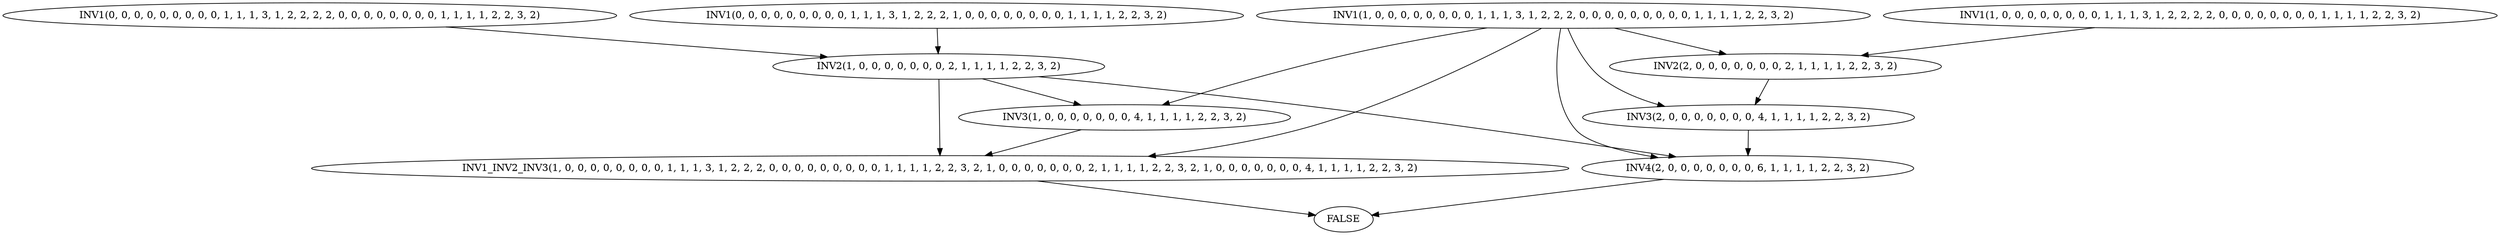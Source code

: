 digraph dag {
0[label="FALSE"];
2->0;
1->0;
1[label="INV1_INV2_INV3(1, 0, 0, 0, 0, 0, 0, 0, 0, 1, 1, 1, 3, 1, 2, 2, 2, 0, 0, 0, 0, 0, 0, 0, 0, 0, 1, 1, 1, 1, 2, 2, 3, 2, 1, 0, 0, 0, 0, 0, 0, 0, 2, 1, 1, 1, 1, 2, 2, 3, 2, 1, 0, 0, 0, 0, 0, 0, 0, 4, 1, 1, 1, 1, 2, 2, 3, 2)"];
10->1;
6->1;
4->1;
2[label="INV4(2, 0, 0, 0, 0, 0, 0, 0, 6, 1, 1, 1, 1, 2, 2, 3, 2)"];
3->2;
6->2;
10->2;
3[label="INV3(2, 0, 0, 0, 0, 0, 0, 0, 4, 1, 1, 1, 1, 2, 2, 3, 2)"];
5->3;
10->3;
4[label="INV3(1, 0, 0, 0, 0, 0, 0, 0, 4, 1, 1, 1, 1, 2, 2, 3, 2)"];
6->4;
10->4;
5[label="INV2(2, 0, 0, 0, 0, 0, 0, 0, 2, 1, 1, 1, 1, 2, 2, 3, 2)"];
10->5;
7->5;
6[label="INV2(1, 0, 0, 0, 0, 0, 0, 0, 2, 1, 1, 1, 1, 2, 2, 3, 2)"];
8->6;
9->6;
7[label="INV1(1, 0, 0, 0, 0, 0, 0, 0, 0, 1, 1, 1, 3, 1, 2, 2, 2, 2, 0, 0, 0, 0, 0, 0, 0, 0, 1, 1, 1, 1, 2, 2, 3, 2)"];
8[label="INV1(0, 0, 0, 0, 0, 0, 0, 0, 0, 1, 1, 1, 3, 1, 2, 2, 2, 2, 0, 0, 0, 0, 0, 0, 0, 0, 1, 1, 1, 1, 2, 2, 3, 2)"];
9[label="INV1(0, 0, 0, 0, 0, 0, 0, 0, 0, 1, 1, 1, 3, 1, 2, 2, 2, 1, 0, 0, 0, 0, 0, 0, 0, 0, 1, 1, 1, 1, 2, 2, 3, 2)"];
10[label="INV1(1, 0, 0, 0, 0, 0, 0, 0, 0, 1, 1, 1, 3, 1, 2, 2, 2, 0, 0, 0, 0, 0, 0, 0, 0, 0, 1, 1, 1, 1, 2, 2, 3, 2)"];
}
